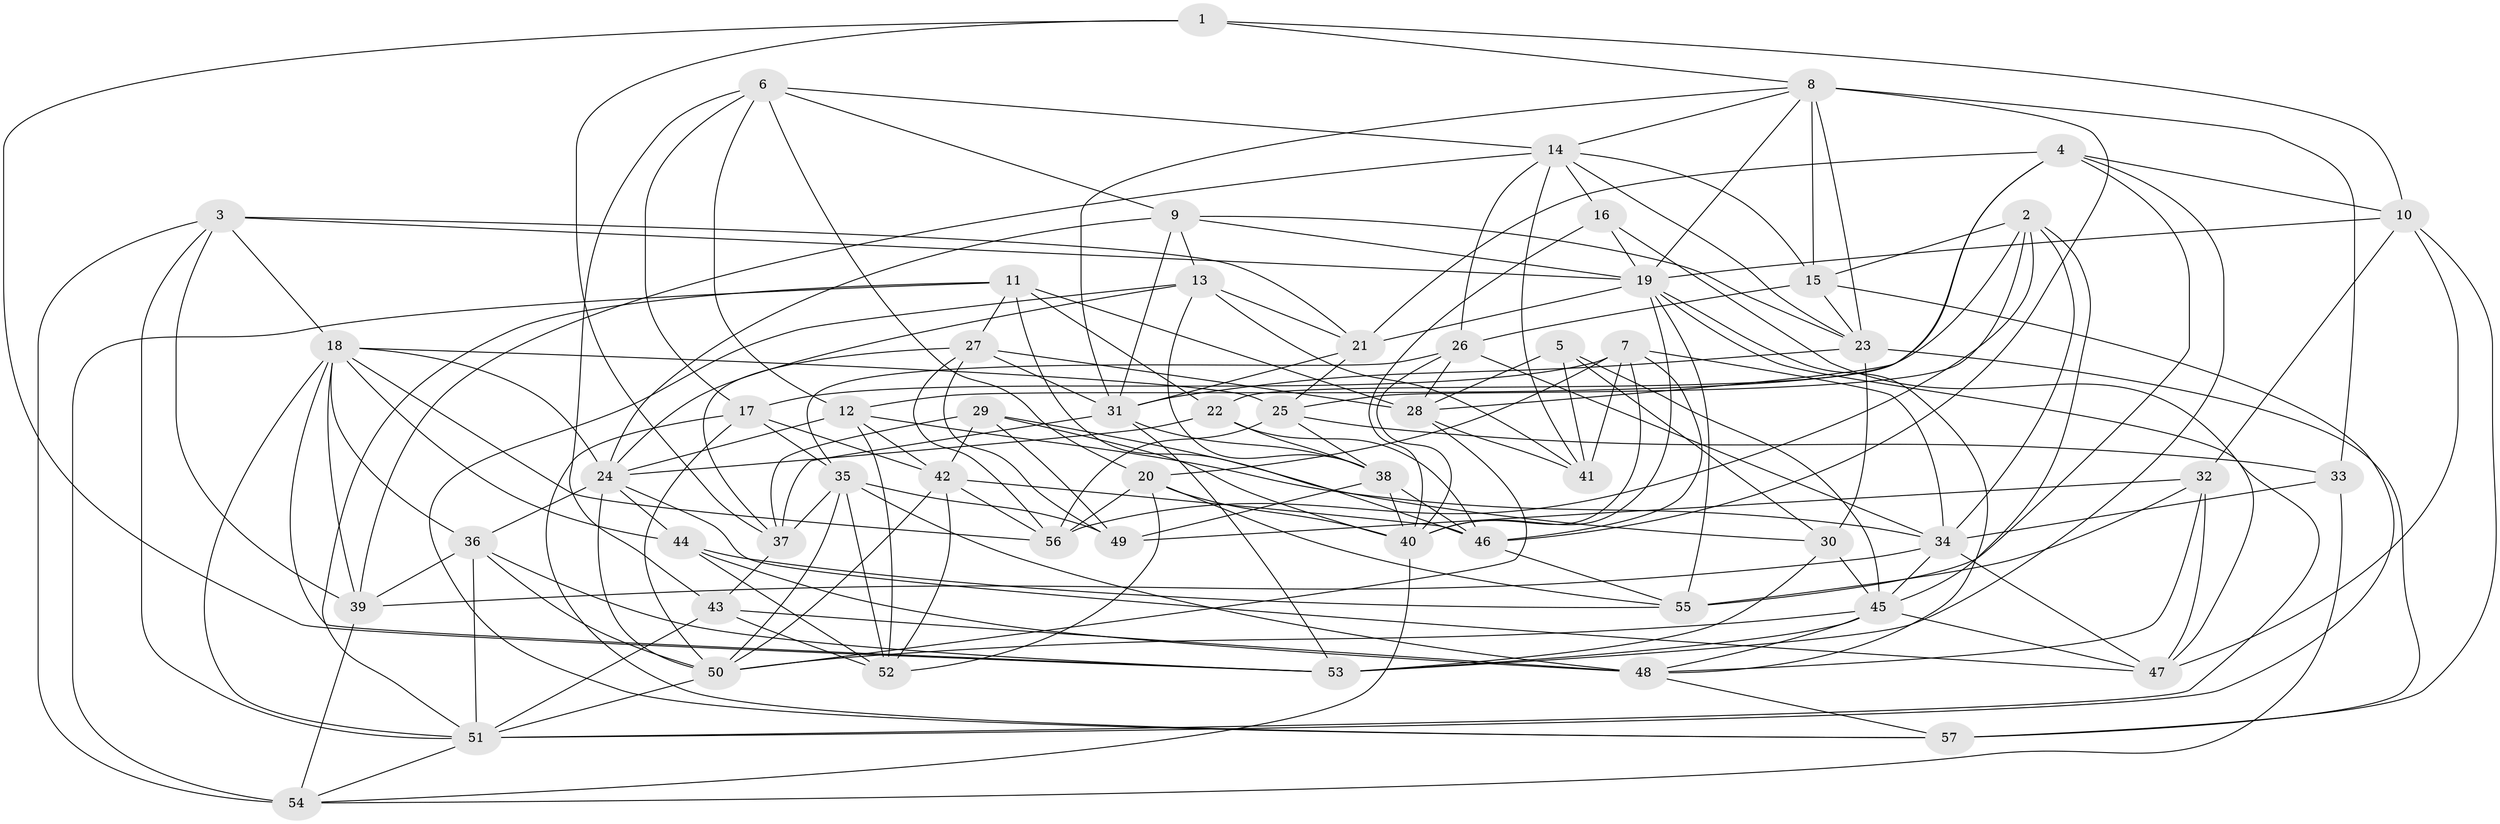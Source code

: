 // original degree distribution, {4: 1.0}
// Generated by graph-tools (version 1.1) at 2025/38/03/04/25 23:38:07]
// undirected, 57 vertices, 180 edges
graph export_dot {
  node [color=gray90,style=filled];
  1;
  2;
  3;
  4;
  5;
  6;
  7;
  8;
  9;
  10;
  11;
  12;
  13;
  14;
  15;
  16;
  17;
  18;
  19;
  20;
  21;
  22;
  23;
  24;
  25;
  26;
  27;
  28;
  29;
  30;
  31;
  32;
  33;
  34;
  35;
  36;
  37;
  38;
  39;
  40;
  41;
  42;
  43;
  44;
  45;
  46;
  47;
  48;
  49;
  50;
  51;
  52;
  53;
  54;
  55;
  56;
  57;
  1 -- 8 [weight=1.0];
  1 -- 10 [weight=1.0];
  1 -- 37 [weight=1.0];
  1 -- 53 [weight=1.0];
  2 -- 12 [weight=1.0];
  2 -- 15 [weight=1.0];
  2 -- 25 [weight=1.0];
  2 -- 34 [weight=1.0];
  2 -- 45 [weight=1.0];
  2 -- 56 [weight=1.0];
  3 -- 18 [weight=1.0];
  3 -- 19 [weight=1.0];
  3 -- 21 [weight=1.0];
  3 -- 39 [weight=1.0];
  3 -- 51 [weight=1.0];
  3 -- 54 [weight=1.0];
  4 -- 10 [weight=1.0];
  4 -- 21 [weight=1.0];
  4 -- 22 [weight=1.0];
  4 -- 28 [weight=1.0];
  4 -- 53 [weight=1.0];
  4 -- 55 [weight=1.0];
  5 -- 28 [weight=1.0];
  5 -- 30 [weight=1.0];
  5 -- 41 [weight=1.0];
  5 -- 45 [weight=1.0];
  6 -- 9 [weight=1.0];
  6 -- 12 [weight=1.0];
  6 -- 14 [weight=1.0];
  6 -- 17 [weight=1.0];
  6 -- 20 [weight=1.0];
  6 -- 43 [weight=1.0];
  7 -- 17 [weight=1.0];
  7 -- 20 [weight=1.0];
  7 -- 34 [weight=1.0];
  7 -- 40 [weight=1.0];
  7 -- 41 [weight=1.0];
  7 -- 46 [weight=1.0];
  8 -- 14 [weight=1.0];
  8 -- 15 [weight=1.0];
  8 -- 19 [weight=1.0];
  8 -- 23 [weight=1.0];
  8 -- 31 [weight=1.0];
  8 -- 33 [weight=1.0];
  8 -- 46 [weight=1.0];
  9 -- 13 [weight=1.0];
  9 -- 19 [weight=1.0];
  9 -- 23 [weight=1.0];
  9 -- 24 [weight=1.0];
  9 -- 31 [weight=1.0];
  10 -- 19 [weight=1.0];
  10 -- 32 [weight=1.0];
  10 -- 47 [weight=1.0];
  10 -- 57 [weight=1.0];
  11 -- 22 [weight=1.0];
  11 -- 27 [weight=1.0];
  11 -- 28 [weight=1.0];
  11 -- 46 [weight=1.0];
  11 -- 51 [weight=1.0];
  11 -- 54 [weight=1.0];
  12 -- 24 [weight=1.0];
  12 -- 34 [weight=1.0];
  12 -- 42 [weight=1.0];
  12 -- 52 [weight=1.0];
  13 -- 21 [weight=1.0];
  13 -- 24 [weight=1.0];
  13 -- 38 [weight=1.0];
  13 -- 41 [weight=1.0];
  13 -- 57 [weight=1.0];
  14 -- 15 [weight=1.0];
  14 -- 16 [weight=1.0];
  14 -- 23 [weight=1.0];
  14 -- 26 [weight=1.0];
  14 -- 39 [weight=1.0];
  14 -- 41 [weight=1.0];
  15 -- 23 [weight=1.0];
  15 -- 26 [weight=1.0];
  15 -- 51 [weight=1.0];
  16 -- 19 [weight=1.0];
  16 -- 40 [weight=1.0];
  16 -- 47 [weight=1.0];
  17 -- 35 [weight=1.0];
  17 -- 42 [weight=1.0];
  17 -- 50 [weight=1.0];
  17 -- 57 [weight=1.0];
  18 -- 24 [weight=1.0];
  18 -- 25 [weight=1.0];
  18 -- 36 [weight=1.0];
  18 -- 39 [weight=1.0];
  18 -- 44 [weight=2.0];
  18 -- 51 [weight=1.0];
  18 -- 53 [weight=1.0];
  18 -- 56 [weight=1.0];
  19 -- 21 [weight=1.0];
  19 -- 40 [weight=1.0];
  19 -- 48 [weight=1.0];
  19 -- 51 [weight=1.0];
  19 -- 55 [weight=1.0];
  20 -- 40 [weight=1.0];
  20 -- 52 [weight=1.0];
  20 -- 55 [weight=1.0];
  20 -- 56 [weight=1.0];
  21 -- 25 [weight=1.0];
  21 -- 31 [weight=1.0];
  22 -- 24 [weight=2.0];
  22 -- 38 [weight=1.0];
  22 -- 46 [weight=1.0];
  23 -- 30 [weight=1.0];
  23 -- 31 [weight=1.0];
  23 -- 57 [weight=2.0];
  24 -- 36 [weight=1.0];
  24 -- 44 [weight=1.0];
  24 -- 47 [weight=1.0];
  24 -- 50 [weight=1.0];
  25 -- 33 [weight=1.0];
  25 -- 38 [weight=1.0];
  25 -- 56 [weight=1.0];
  26 -- 28 [weight=1.0];
  26 -- 34 [weight=1.0];
  26 -- 35 [weight=1.0];
  26 -- 40 [weight=1.0];
  27 -- 28 [weight=1.0];
  27 -- 31 [weight=1.0];
  27 -- 37 [weight=1.0];
  27 -- 49 [weight=1.0];
  27 -- 56 [weight=1.0];
  28 -- 41 [weight=2.0];
  28 -- 50 [weight=1.0];
  29 -- 30 [weight=1.0];
  29 -- 37 [weight=1.0];
  29 -- 40 [weight=1.0];
  29 -- 42 [weight=2.0];
  29 -- 49 [weight=1.0];
  30 -- 45 [weight=1.0];
  30 -- 53 [weight=2.0];
  31 -- 37 [weight=1.0];
  31 -- 38 [weight=1.0];
  31 -- 53 [weight=1.0];
  32 -- 47 [weight=1.0];
  32 -- 48 [weight=1.0];
  32 -- 49 [weight=2.0];
  32 -- 55 [weight=1.0];
  33 -- 34 [weight=1.0];
  33 -- 54 [weight=1.0];
  34 -- 39 [weight=1.0];
  34 -- 45 [weight=1.0];
  34 -- 47 [weight=1.0];
  35 -- 37 [weight=1.0];
  35 -- 48 [weight=2.0];
  35 -- 49 [weight=1.0];
  35 -- 50 [weight=1.0];
  35 -- 52 [weight=1.0];
  36 -- 39 [weight=1.0];
  36 -- 50 [weight=1.0];
  36 -- 51 [weight=1.0];
  36 -- 53 [weight=1.0];
  37 -- 43 [weight=1.0];
  38 -- 40 [weight=1.0];
  38 -- 46 [weight=2.0];
  38 -- 49 [weight=1.0];
  39 -- 54 [weight=1.0];
  40 -- 54 [weight=1.0];
  42 -- 46 [weight=1.0];
  42 -- 50 [weight=1.0];
  42 -- 52 [weight=1.0];
  42 -- 56 [weight=1.0];
  43 -- 48 [weight=1.0];
  43 -- 51 [weight=2.0];
  43 -- 52 [weight=1.0];
  44 -- 48 [weight=1.0];
  44 -- 52 [weight=1.0];
  44 -- 55 [weight=1.0];
  45 -- 47 [weight=1.0];
  45 -- 48 [weight=1.0];
  45 -- 50 [weight=1.0];
  45 -- 53 [weight=1.0];
  46 -- 55 [weight=1.0];
  48 -- 57 [weight=1.0];
  50 -- 51 [weight=1.0];
  51 -- 54 [weight=1.0];
}

